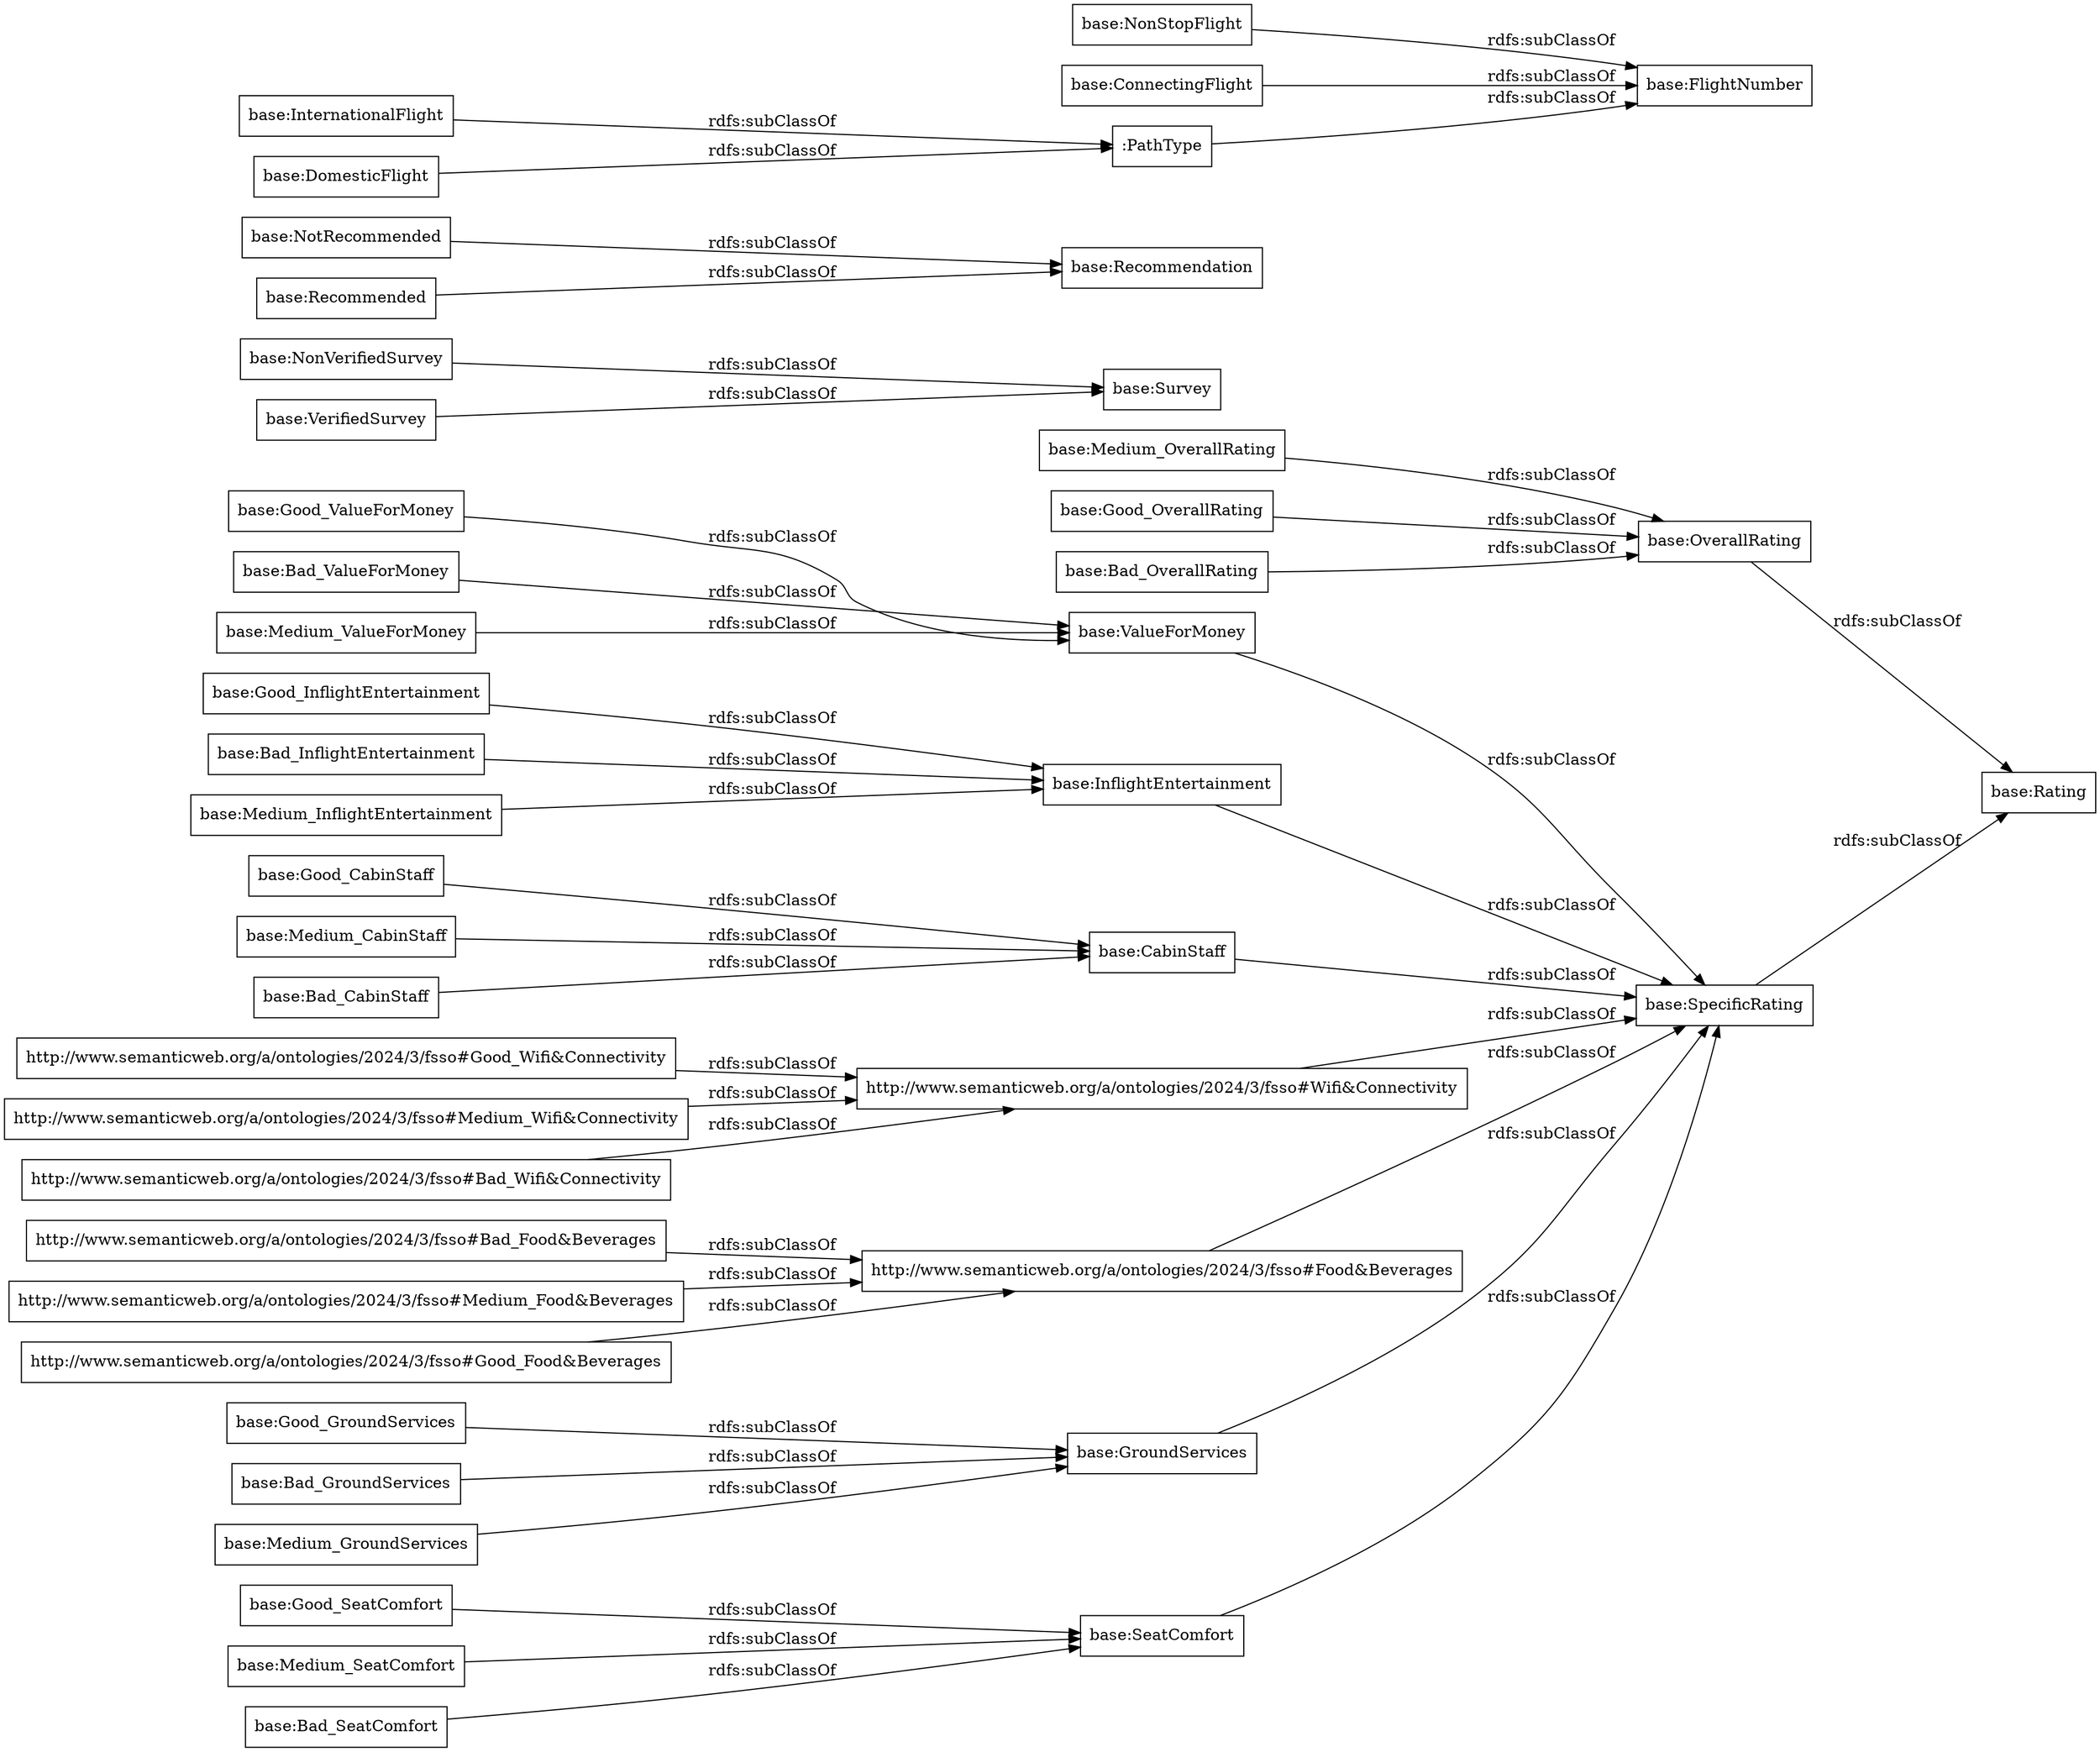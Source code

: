 digraph ar2dtool_diagram { 
rankdir=LR;
size="1000"
node [shape = rectangle, color="black"]; "base:SeatComfort" "http://www.semanticweb.org/a/ontologies/2024/3/fsso#Bad_Food&Beverages" "base:ValueForMoney" "http://www.semanticweb.org/a/ontologies/2024/3/fsso#Good_Wifi&Connectivity" "http://www.semanticweb.org/a/ontologies/2024/3/fsso#Medium_Wifi&Connectivity" "http://www.semanticweb.org/a/ontologies/2024/3/fsso#Medium_Food&Beverages" "http://www.semanticweb.org/a/ontologies/2024/3/fsso#Bad_Wifi&Connectivity" "base:Good_CabinStaff" "base:Medium_OverallRating" "base:NonVerifiedSurvey" "base:Medium_CabinStaff" "base:Recommendation" "base:NotRecommended" "base:InflightEntertainment" "base:Good_SeatComfort" "base:OverallRating" "base:Good_GroundServices" "base:Good_OverallRating" ":PathType" "base:Bad_CabinStaff" "base:Rating" "base:FlightNumber" "base:Good_ValueForMoney" "http://www.semanticweb.org/a/ontologies/2024/3/fsso#Good_Food&Beverages" "base:Bad_ValueForMoney" "base:Bad_GroundServices" "base:Good_InflightEntertainment" "base:CabinStaff" "base:Survey" "base:Medium_SeatComfort" "base:Bad_SeatComfort" "base:Medium_ValueForMoney" "base:NonStopFlight" "http://www.semanticweb.org/a/ontologies/2024/3/fsso#Wifi&Connectivity" "base:SpecificRating" "base:Recommended" "base:Medium_GroundServices" "http://www.semanticweb.org/a/ontologies/2024/3/fsso#Food&Beverages" "base:GroundServices" "base:VerifiedSurvey" "base:InternationalFlight" "base:Bad_InflightEntertainment" "base:DomesticFlight" "base:Medium_InflightEntertainment" "base:ConnectingFlight" "base:Bad_OverallRating" ; /*classes style*/
	"base:Bad_SeatComfort" -> "base:SeatComfort" [ label = "rdfs:subClassOf" ];
	"base:Bad_GroundServices" -> "base:GroundServices" [ label = "rdfs:subClassOf" ];
	"http://www.semanticweb.org/a/ontologies/2024/3/fsso#Bad_Food&Beverages" -> "http://www.semanticweb.org/a/ontologies/2024/3/fsso#Food&Beverages" [ label = "rdfs:subClassOf" ];
	"base:Good_SeatComfort" -> "base:SeatComfort" [ label = "rdfs:subClassOf" ];
	"base:NonStopFlight" -> "base:FlightNumber" [ label = "rdfs:subClassOf" ];
	"base:OverallRating" -> "base:Rating" [ label = "rdfs:subClassOf" ];
	"base:SeatComfort" -> "base:SpecificRating" [ label = "rdfs:subClassOf" ];
	"http://www.semanticweb.org/a/ontologies/2024/3/fsso#Medium_Food&Beverages" -> "http://www.semanticweb.org/a/ontologies/2024/3/fsso#Food&Beverages" [ label = "rdfs:subClassOf" ];
	"base:Good_OverallRating" -> "base:OverallRating" [ label = "rdfs:subClassOf" ];
	"base:Medium_CabinStaff" -> "base:CabinStaff" [ label = "rdfs:subClassOf" ];
	"base:Medium_OverallRating" -> "base:OverallRating" [ label = "rdfs:subClassOf" ];
	"base:Bad_CabinStaff" -> "base:CabinStaff" [ label = "rdfs:subClassOf" ];
	"base:Good_ValueForMoney" -> "base:ValueForMoney" [ label = "rdfs:subClassOf" ];
	"base:Bad_OverallRating" -> "base:OverallRating" [ label = "rdfs:subClassOf" ];
	":PathType" -> "base:FlightNumber" [ label = "rdfs:subClassOf" ];
	"base:DomesticFlight" -> ":PathType" [ label = "rdfs:subClassOf" ];
	"base:Bad_ValueForMoney" -> "base:ValueForMoney" [ label = "rdfs:subClassOf" ];
	"base:Recommended" -> "base:Recommendation" [ label = "rdfs:subClassOf" ];
	"base:ValueForMoney" -> "base:SpecificRating" [ label = "rdfs:subClassOf" ];
	"base:NotRecommended" -> "base:Recommendation" [ label = "rdfs:subClassOf" ];
	"base:InflightEntertainment" -> "base:SpecificRating" [ label = "rdfs:subClassOf" ];
	"http://www.semanticweb.org/a/ontologies/2024/3/fsso#Good_Wifi&Connectivity" -> "http://www.semanticweb.org/a/ontologies/2024/3/fsso#Wifi&Connectivity" [ label = "rdfs:subClassOf" ];
	"base:Medium_InflightEntertainment" -> "base:InflightEntertainment" [ label = "rdfs:subClassOf" ];
	"http://www.semanticweb.org/a/ontologies/2024/3/fsso#Medium_Wifi&Connectivity" -> "http://www.semanticweb.org/a/ontologies/2024/3/fsso#Wifi&Connectivity" [ label = "rdfs:subClassOf" ];
	"base:Medium_GroundServices" -> "base:GroundServices" [ label = "rdfs:subClassOf" ];
	"base:InternationalFlight" -> ":PathType" [ label = "rdfs:subClassOf" ];
	"base:Good_CabinStaff" -> "base:CabinStaff" [ label = "rdfs:subClassOf" ];
	"http://www.semanticweb.org/a/ontologies/2024/3/fsso#Good_Food&Beverages" -> "http://www.semanticweb.org/a/ontologies/2024/3/fsso#Food&Beverages" [ label = "rdfs:subClassOf" ];
	"base:SpecificRating" -> "base:Rating" [ label = "rdfs:subClassOf" ];
	"base:Medium_SeatComfort" -> "base:SeatComfort" [ label = "rdfs:subClassOf" ];
	"base:Medium_ValueForMoney" -> "base:ValueForMoney" [ label = "rdfs:subClassOf" ];
	"base:VerifiedSurvey" -> "base:Survey" [ label = "rdfs:subClassOf" ];
	"base:NonVerifiedSurvey" -> "base:Survey" [ label = "rdfs:subClassOf" ];
	"base:GroundServices" -> "base:SpecificRating" [ label = "rdfs:subClassOf" ];
	"http://www.semanticweb.org/a/ontologies/2024/3/fsso#Food&Beverages" -> "base:SpecificRating" [ label = "rdfs:subClassOf" ];
	"base:Good_GroundServices" -> "base:GroundServices" [ label = "rdfs:subClassOf" ];
	"http://www.semanticweb.org/a/ontologies/2024/3/fsso#Wifi&Connectivity" -> "base:SpecificRating" [ label = "rdfs:subClassOf" ];
	"base:CabinStaff" -> "base:SpecificRating" [ label = "rdfs:subClassOf" ];
	"http://www.semanticweb.org/a/ontologies/2024/3/fsso#Bad_Wifi&Connectivity" -> "http://www.semanticweb.org/a/ontologies/2024/3/fsso#Wifi&Connectivity" [ label = "rdfs:subClassOf" ];
	"base:Bad_InflightEntertainment" -> "base:InflightEntertainment" [ label = "rdfs:subClassOf" ];
	"base:Good_InflightEntertainment" -> "base:InflightEntertainment" [ label = "rdfs:subClassOf" ];
	"base:ConnectingFlight" -> "base:FlightNumber" [ label = "rdfs:subClassOf" ];

}
